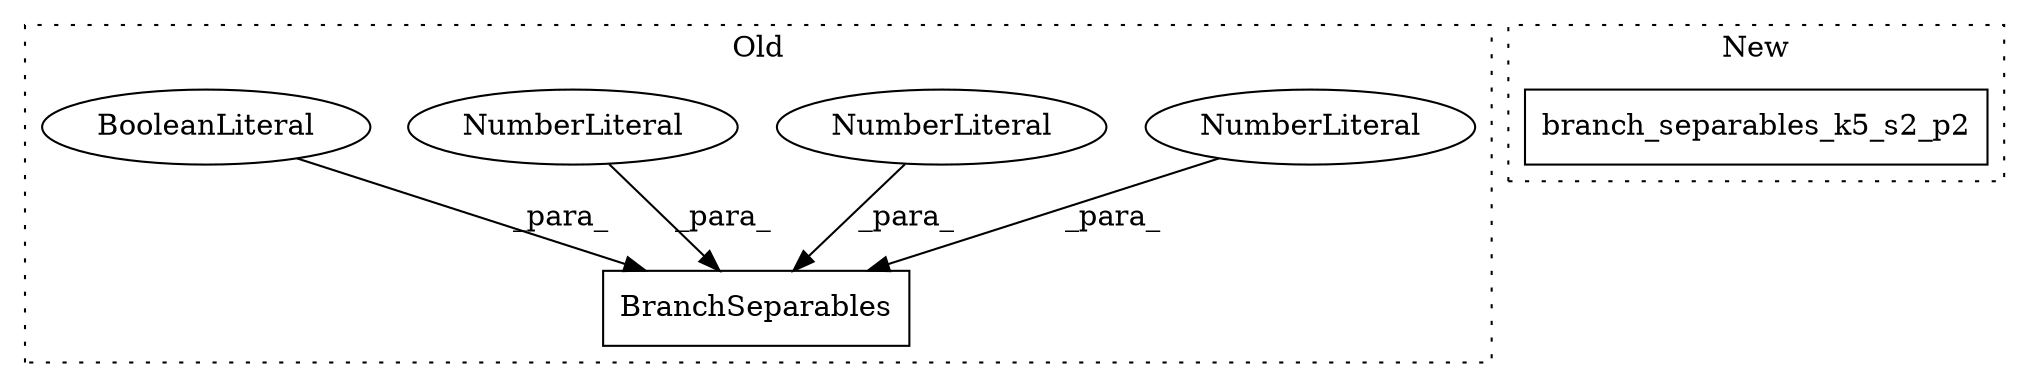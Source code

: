 digraph G {
subgraph cluster0 {
1 [label="BranchSeparables" a="32" s="9732,9805" l="17,1" shape="box"];
3 [label="NumberLiteral" a="34" s="9787" l="1" shape="ellipse"];
4 [label="NumberLiteral" a="34" s="9785" l="1" shape="ellipse"];
5 [label="NumberLiteral" a="34" s="9783" l="1" shape="ellipse"];
6 [label="BooleanLiteral" a="9" s="9800" l="5" shape="ellipse"];
label = "Old";
style="dotted";
}
subgraph cluster1 {
2 [label="branch_separables_k5_s2_p2" a="32" s="10797,10868" l="27,1" shape="box"];
label = "New";
style="dotted";
}
3 -> 1 [label="_para_"];
4 -> 1 [label="_para_"];
5 -> 1 [label="_para_"];
6 -> 1 [label="_para_"];
}